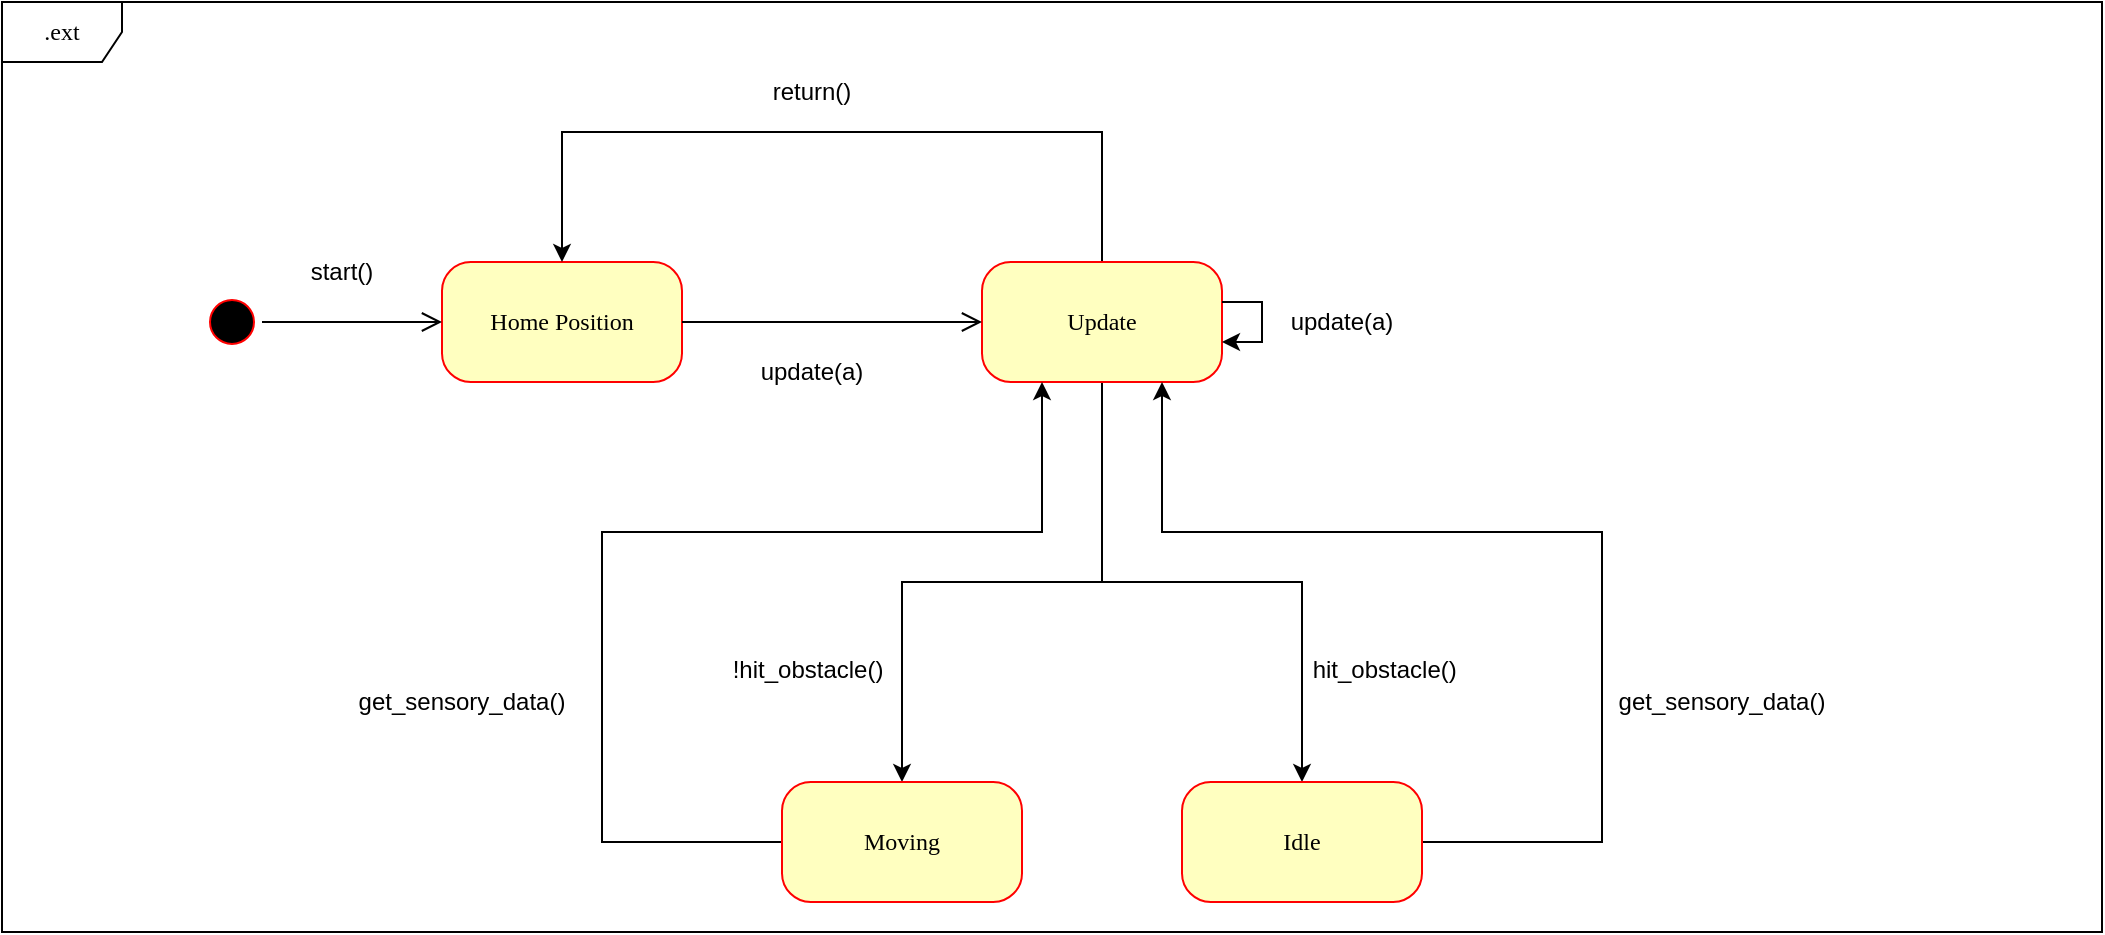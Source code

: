 <mxfile version="20.5.1" type="device"><diagram name="Page-1" id="58cdce13-f638-feb5-8d6f-7d28b1aa9fa0"><mxGraphModel dx="2031" dy="1857" grid="1" gridSize="10" guides="1" tooltips="1" connect="1" arrows="1" fold="1" page="1" pageScale="1" pageWidth="1100" pageHeight="850" background="none" math="0" shadow="0"><root><mxCell id="0"/><mxCell id="1" parent="0"/><mxCell id="2a3bc250acf0617d-8" value=".ext" style="shape=umlFrame;whiteSpace=wrap;html=1;rounded=1;shadow=0;comic=0;labelBackgroundColor=none;strokeWidth=1;fontFamily=Verdana;fontSize=12;align=center;" parent="1" vertex="1"><mxGeometry x="70" y="-490" width="1050" height="465" as="geometry"/></mxCell><mxCell id="382b91b5511bd0f7-1" value="" style="ellipse;html=1;shape=startState;fillColor=#000000;strokeColor=#ff0000;rounded=1;shadow=0;comic=0;labelBackgroundColor=none;fontFamily=Verdana;fontSize=12;fontColor=#000000;align=center;direction=south;" parent="1" vertex="1"><mxGeometry x="170" y="-345" width="30" height="30" as="geometry"/></mxCell><mxCell id="382b91b5511bd0f7-6" value="Home Position" style="rounded=1;whiteSpace=wrap;html=1;arcSize=24;fillColor=#ffffc0;strokeColor=#ff0000;shadow=0;comic=0;labelBackgroundColor=none;fontFamily=Verdana;fontSize=12;fontColor=#000000;align=center;" parent="1" vertex="1"><mxGeometry x="290" y="-360" width="120" height="60" as="geometry"/></mxCell><mxCell id="s9As_qn-SaXOsNYOZvD4-5" style="edgeStyle=orthogonalEdgeStyle;rounded=0;orthogonalLoop=1;jettySize=auto;html=1;" parent="1" source="382b91b5511bd0f7-7" target="s9As_qn-SaXOsNYOZvD4-3" edge="1"><mxGeometry relative="1" as="geometry"/></mxCell><mxCell id="s9As_qn-SaXOsNYOZvD4-6" style="edgeStyle=orthogonalEdgeStyle;rounded=0;orthogonalLoop=1;jettySize=auto;html=1;entryX=0.5;entryY=0;entryDx=0;entryDy=0;" parent="1" source="382b91b5511bd0f7-7" target="s9As_qn-SaXOsNYOZvD4-4" edge="1"><mxGeometry relative="1" as="geometry"/></mxCell><mxCell id="nddwP3gD8aT9j-EzFHlB-1" style="edgeStyle=orthogonalEdgeStyle;rounded=0;orthogonalLoop=1;jettySize=auto;html=1;exitX=0.5;exitY=0;exitDx=0;exitDy=0;strokeColor=#000000;" parent="1" source="382b91b5511bd0f7-7" target="382b91b5511bd0f7-6" edge="1"><mxGeometry relative="1" as="geometry"><mxPoint x="680" y="-425" as="targetPoint"/><Array as="points"><mxPoint x="620" y="-425"/><mxPoint x="350" y="-425"/></Array></mxGeometry></mxCell><mxCell id="382b91b5511bd0f7-7" value="Update" style="rounded=1;whiteSpace=wrap;html=1;arcSize=24;fillColor=#ffffc0;strokeColor=#ff0000;shadow=0;comic=0;labelBackgroundColor=none;fontFamily=Verdana;fontSize=12;fontColor=#000000;align=center;" parent="1" vertex="1"><mxGeometry x="560" y="-360" width="120" height="60" as="geometry"/></mxCell><mxCell id="2a3bc250acf0617d-9" style="edgeStyle=orthogonalEdgeStyle;html=1;labelBackgroundColor=none;endArrow=open;endSize=8;strokeColor=#000000;fontFamily=Verdana;fontSize=12;align=left;" parent="1" source="382b91b5511bd0f7-1" target="382b91b5511bd0f7-6" edge="1"><mxGeometry relative="1" as="geometry"/></mxCell><mxCell id="2a3bc250acf0617d-10" style="edgeStyle=orthogonalEdgeStyle;html=1;labelBackgroundColor=none;endArrow=open;endSize=8;strokeColor=#000000;fontFamily=Verdana;fontSize=12;align=left;entryX=0;entryY=0.5;entryDx=0;entryDy=0;exitX=1;exitY=0.5;exitDx=0;exitDy=0;" parent="1" source="382b91b5511bd0f7-6" target="382b91b5511bd0f7-7" edge="1"><mxGeometry relative="1" as="geometry"><Array as="points"><mxPoint x="460" y="-330"/><mxPoint x="460" y="-330"/></Array></mxGeometry></mxCell><mxCell id="X4DEBgsoZ45ZVgToTa6B-22" value="start()" style="text;html=1;strokeColor=none;fillColor=none;align=center;verticalAlign=middle;whiteSpace=wrap;rounded=0;" parent="1" vertex="1"><mxGeometry x="210" y="-370" width="60" height="30" as="geometry"/></mxCell><mxCell id="X4DEBgsoZ45ZVgToTa6B-23" value="return()" style="text;html=1;strokeColor=none;fillColor=none;align=center;verticalAlign=middle;whiteSpace=wrap;rounded=0;" parent="1" vertex="1"><mxGeometry x="445" y="-460" width="60" height="30" as="geometry"/></mxCell><mxCell id="X4DEBgsoZ45ZVgToTa6B-26" value="get_sensory_data()" style="text;html=1;strokeColor=none;fillColor=none;align=center;verticalAlign=middle;whiteSpace=wrap;rounded=0;" parent="1" vertex="1"><mxGeometry x="270" y="-155" width="60" height="30" as="geometry"/></mxCell><mxCell id="s9As_qn-SaXOsNYOZvD4-10" style="edgeStyle=orthogonalEdgeStyle;rounded=0;orthogonalLoop=1;jettySize=auto;html=1;entryX=0.25;entryY=1;entryDx=0;entryDy=0;" parent="1" source="s9As_qn-SaXOsNYOZvD4-3" target="382b91b5511bd0f7-7" edge="1"><mxGeometry relative="1" as="geometry"><Array as="points"><mxPoint x="370" y="-70"/><mxPoint x="370" y="-225"/><mxPoint x="590" y="-225"/></Array><mxPoint x="590" y="-245" as="targetPoint"/></mxGeometry></mxCell><mxCell id="s9As_qn-SaXOsNYOZvD4-3" value="Moving" style="rounded=1;whiteSpace=wrap;html=1;arcSize=24;fillColor=#ffffc0;strokeColor=#ff0000;shadow=0;comic=0;labelBackgroundColor=none;fontFamily=Verdana;fontSize=12;fontColor=#000000;align=center;" parent="1" vertex="1"><mxGeometry x="460" y="-100" width="120" height="60" as="geometry"/></mxCell><mxCell id="s9As_qn-SaXOsNYOZvD4-12" style="edgeStyle=orthogonalEdgeStyle;rounded=0;orthogonalLoop=1;jettySize=auto;html=1;entryX=0.75;entryY=1;entryDx=0;entryDy=0;" parent="1" source="s9As_qn-SaXOsNYOZvD4-4" target="382b91b5511bd0f7-7" edge="1"><mxGeometry relative="1" as="geometry"><Array as="points"><mxPoint x="870" y="-70"/><mxPoint x="870" y="-225"/><mxPoint x="650" y="-225"/></Array></mxGeometry></mxCell><mxCell id="s9As_qn-SaXOsNYOZvD4-4" value="Idle" style="rounded=1;whiteSpace=wrap;html=1;arcSize=24;fillColor=#ffffc0;strokeColor=#ff0000;shadow=0;comic=0;labelBackgroundColor=none;fontFamily=Verdana;fontSize=12;fontColor=#000000;align=center;" parent="1" vertex="1"><mxGeometry x="660" y="-100" width="120" height="60" as="geometry"/></mxCell><mxCell id="s9As_qn-SaXOsNYOZvD4-8" value="&amp;nbsp;!hit_obstacle()" style="text;whiteSpace=wrap;html=1;" parent="1" vertex="1"><mxGeometry x="430" y="-170" width="90" height="30" as="geometry"/></mxCell><mxCell id="s9As_qn-SaXOsNYOZvD4-9" value="&amp;nbsp;hit_obstacle()" style="text;whiteSpace=wrap;html=1;" parent="1" vertex="1"><mxGeometry x="720" y="-170" width="90" height="30" as="geometry"/></mxCell><mxCell id="s9As_qn-SaXOsNYOZvD4-13" value="get_sensory_data()" style="text;html=1;strokeColor=none;fillColor=none;align=center;verticalAlign=middle;whiteSpace=wrap;rounded=0;" parent="1" vertex="1"><mxGeometry x="900" y="-155" width="60" height="30" as="geometry"/></mxCell><mxCell id="nddwP3gD8aT9j-EzFHlB-2" value="update(a)" style="text;html=1;strokeColor=none;fillColor=none;align=center;verticalAlign=middle;whiteSpace=wrap;rounded=0;" parent="1" vertex="1"><mxGeometry x="445" y="-320" width="60" height="30" as="geometry"/></mxCell><mxCell id="4OQ2oli-deBTAdNlOg5--1" style="edgeStyle=orthogonalEdgeStyle;rounded=0;orthogonalLoop=1;jettySize=auto;html=1;" edge="1" parent="1" source="382b91b5511bd0f7-7" target="382b91b5511bd0f7-7"><mxGeometry relative="1" as="geometry"/></mxCell><mxCell id="4OQ2oli-deBTAdNlOg5--2" value="update(a)" style="text;html=1;strokeColor=none;fillColor=none;align=center;verticalAlign=middle;whiteSpace=wrap;rounded=0;" vertex="1" parent="1"><mxGeometry x="710" y="-345" width="60" height="30" as="geometry"/></mxCell></root></mxGraphModel></diagram></mxfile>